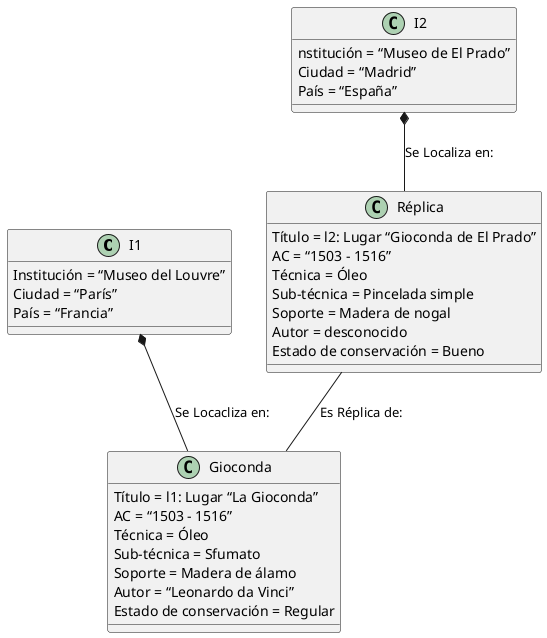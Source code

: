 @startuml

I1 *-- Gioconda : Se Locacliza en:

Réplica -- Gioconda : Es Réplica de:

I2 *-- Réplica : Se Localiza en:

Class Gioconda{
Título = l1: Lugar “La Gioconda”
AC = “1503 - 1516”
Técnica = Óleo
Sub-técnica = Sfumato
Soporte = Madera de álamo
Autor = “Leonardo da Vinci”
Estado de conservación = Regular
}

Class Réplica{
Título = l2: Lugar “Gioconda de El Prado”
AC = “1503 - 1516”
Técnica = Óleo
Sub-técnica = Pincelada simple
Soporte = Madera de nogal
Autor = desconocido
Estado de conservación = Bueno
}

Class I1{
Institución = “Museo del Louvre”
Ciudad = “París”
País = “Francia”
}

Class I2{
nstitución = “Museo de El Prado”
Ciudad = “Madrid”
País = “España”
}
@enduml